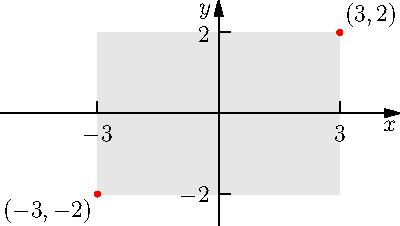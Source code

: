 size(200);
import graph;
pair A=(-3,-2),B=(3,-2),C=(3,2),D=(-3,2);
fill(A--B--C--D--cycle,lightgray);
label("$(-3,-2)$",A,SW);
label("$(3,2)$",C,NE);
xtick("$-3$",-3);
xtick("$3$",3);
ytick("$-2$",-2);
ytick("$2$",2);
dot(A,red);
dot(C,red);
xaxis("$x$",Arrow,above=true);
yaxis("$y$",Arrow,above=true);
